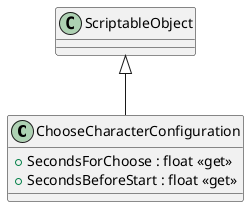 @startuml
class ChooseCharacterConfiguration {
    + SecondsForChoose : float <<get>>
    + SecondsBeforeStart : float <<get>>
}
ScriptableObject <|-- ChooseCharacterConfiguration
@enduml
